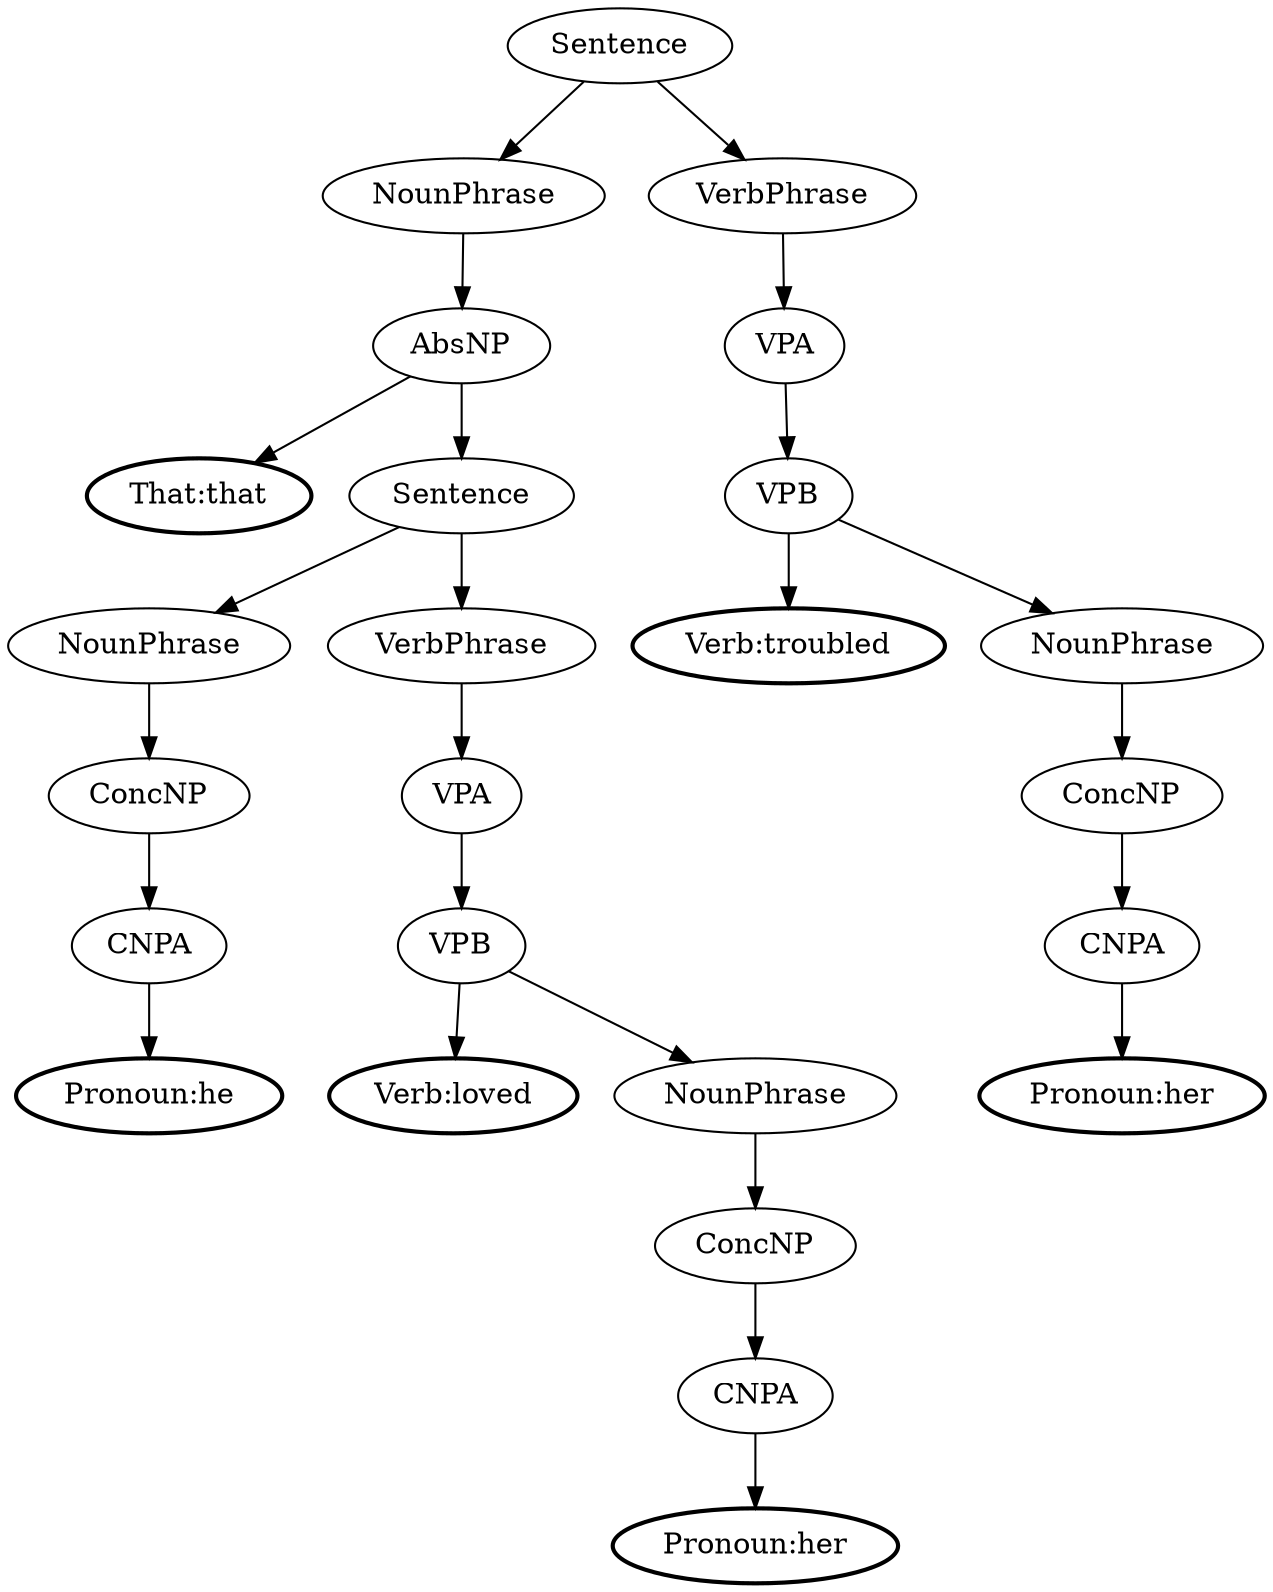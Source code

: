 digraph G {x41 [label = "Sentence"];
x41 -> x39;
x41 -> x33;
x39 [label = "NounPhrase"];
x39 -> x38;
x38 [label = "AbsNP"];
x38 -> x1;
x38 -> x36;
x1 [style=bold, label = "That:that"];x36 [label = "Sentence"];
x36 -> x7;
x36 -> x29;
x7 [label = "NounPhrase"];
x7 -> x6;
x6 [label = "ConcNP"];
x6 -> x5;
x5 [label = "CNPA"];
x5 -> x3;
x3 [style=bold, label = "Pronoun:he"];x29 [label = "VerbPhrase"];
x29 -> x28;
x28 [label = "VPA"];
x28 -> x27;
x27 [label = "VPB"];
x27 -> x8;
x27 -> x16;
x8 [style=bold, label = "Verb:loved"];x16 [label = "NounPhrase"];
x16 -> x15;
x15 [label = "ConcNP"];
x15 -> x14;
x14 [label = "CNPA"];
x14 -> x13;
x13 [style=bold, label = "Pronoun:her"];x33 [label = "VerbPhrase"];
x33 -> x32;
x32 [label = "VPA"];
x32 -> x31;
x31 [label = "VPB"];
x31 -> x17;
x31 -> x25;
x17 [style=bold, label = "Verb:troubled"];x25 [label = "NounPhrase"];
x25 -> x24;
x24 [label = "ConcNP"];
x24 -> x23;
x23 [label = "CNPA"];
x23 -> x22;
x22 [style=bold, label = "Pronoun:her"];}